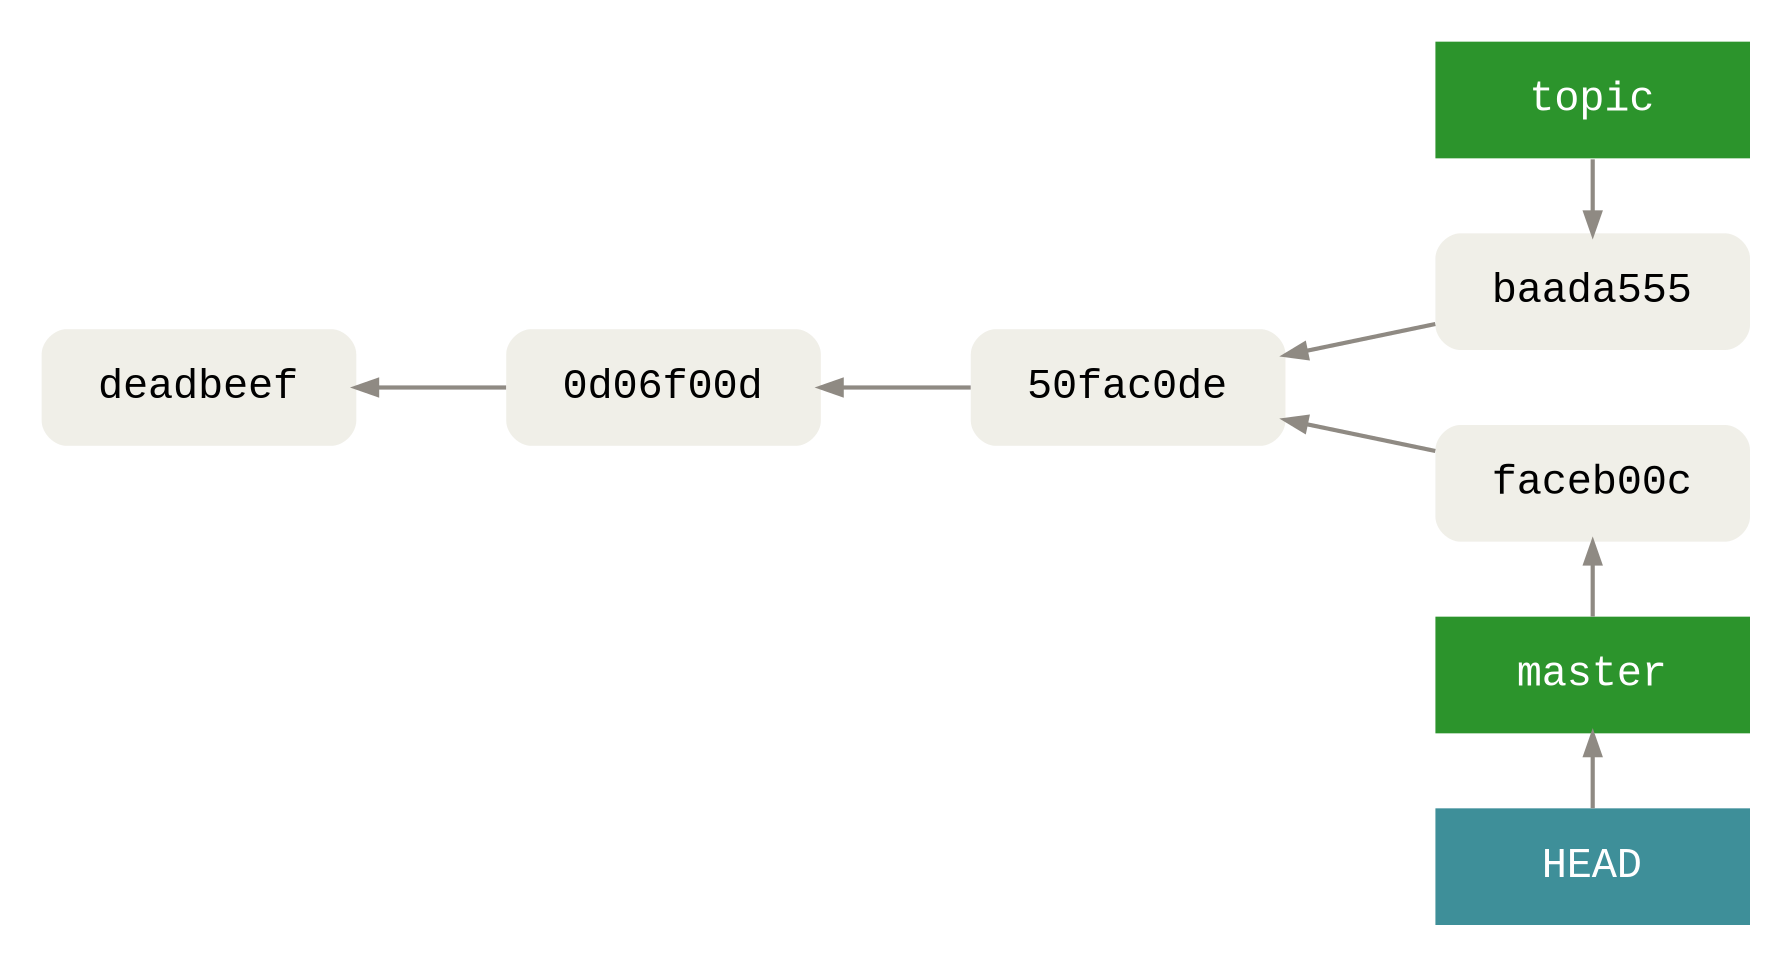 digraph Git {
  bgcolor="transparent"

  rankdir=LR
  ranksep=1
  nodesep=.5

  edge [color="#8f8a83"
        penwidth=2
        dir="back"]
  node [shape=box
        fontname="Menlo, Monaco, Consolas, Lucida Console, Courier New, monospace"
        fontsize=20
        margin=".2,.23"
        width=2.1
        penwidth=0]

  node [style="rounded,filled"
        fillcolor="#f0efe8"]
  A [label="deadbeef"]
  B [label="0d06f00d"]
  C [label="50fac0de"]
  D [label="baada555"]
  E [label="faceb00c"]

  node [style="filled"
        fontcolor="#ffffff"
        fillcolor="#2c942c"]
  HEAD [fillcolor="#3e8f99"]

  subgraph cluster_main {
    color=invis
    A -> B -> C
  }

  subgraph cluster_master {
    color=invis
    {
      rank=same
      HEAD -> master -> E [dir="forward"]
    }
  }

  subgraph cluster_topic {
    color=invis
    {
      rank=same
      D -> topic
    }
  }

  C -> E
  C -> D
}
